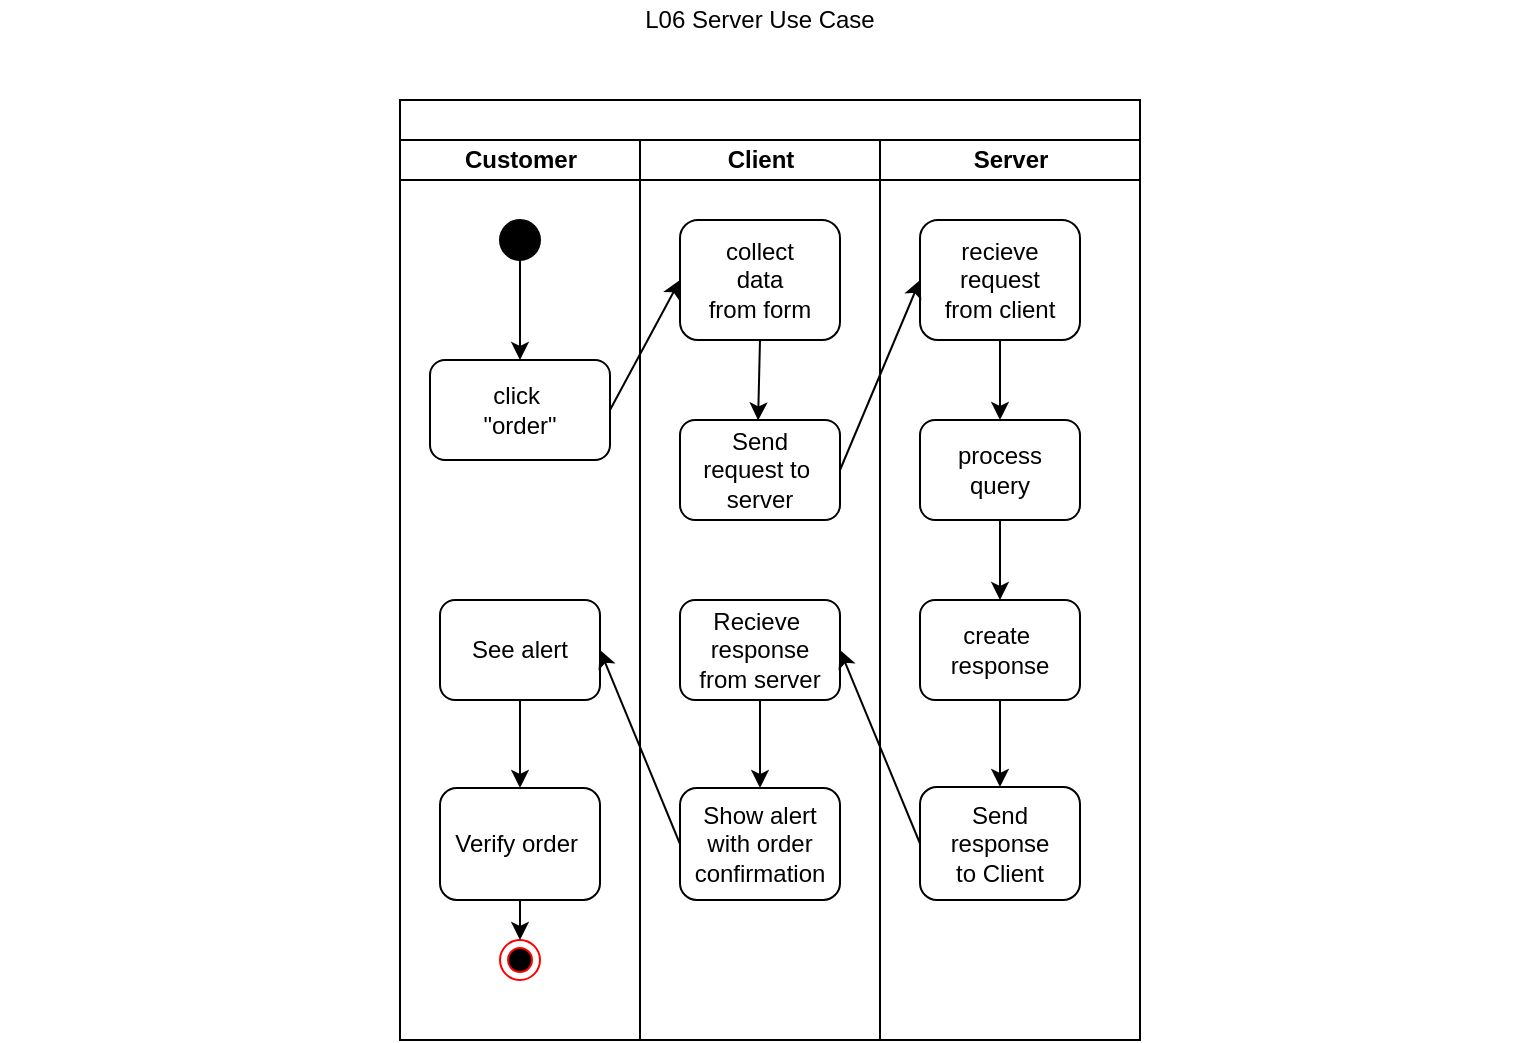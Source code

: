 <mxfile version="13.0.3" type="device"><diagram id="VRAH9WGWqPQanIjF7Equ" name="Page-1"><mxGraphModel dx="1851" dy="592" grid="1" gridSize="10" guides="1" tooltips="1" connect="1" arrows="1" fold="1" page="1" pageScale="1" pageWidth="827" pageHeight="1169" math="0" shadow="0"><root><mxCell id="0"/><mxCell id="1" parent="0"/><mxCell id="jhS93q3d-m111z2topYb-9" value="" style="swimlane;html=1;childLayout=stackLayout;resizeParent=1;resizeParentMax=0;startSize=20;" vertex="1" parent="1"><mxGeometry x="180" y="70" width="370" height="470" as="geometry"><mxRectangle x="180" y="70" width="50" height="40" as="alternateBounds"/></mxGeometry></mxCell><mxCell id="jhS93q3d-m111z2topYb-10" value="Customer" style="swimlane;html=1;startSize=20;" vertex="1" parent="jhS93q3d-m111z2topYb-9"><mxGeometry y="20" width="120" height="450" as="geometry"/></mxCell><mxCell id="jhS93q3d-m111z2topYb-35" value="" style="ellipse;html=1;shape=endState;fillColor=#000000;strokeColor=#ff0000;" vertex="1" parent="jhS93q3d-m111z2topYb-10"><mxGeometry x="50" y="400" width="20" height="20" as="geometry"/></mxCell><mxCell id="jhS93q3d-m111z2topYb-15" value="" style="ellipse;whiteSpace=wrap;html=1;aspect=fixed;fillColor=#000000;" vertex="1" parent="jhS93q3d-m111z2topYb-10"><mxGeometry x="50" y="40" width="20" height="20" as="geometry"/></mxCell><mxCell id="jhS93q3d-m111z2topYb-14" value="click&amp;nbsp;&lt;br&gt;&quot;order&quot;" style="rounded=1;whiteSpace=wrap;html=1;" vertex="1" parent="jhS93q3d-m111z2topYb-10"><mxGeometry x="15" y="110" width="90" height="50" as="geometry"/></mxCell><mxCell id="jhS93q3d-m111z2topYb-16" value="" style="endArrow=classic;html=1;exitX=0.5;exitY=1;exitDx=0;exitDy=0;entryX=0.5;entryY=0;entryDx=0;entryDy=0;" edge="1" parent="jhS93q3d-m111z2topYb-10" source="jhS93q3d-m111z2topYb-15" target="jhS93q3d-m111z2topYb-14"><mxGeometry width="50" height="50" relative="1" as="geometry"><mxPoint x="320" y="240" as="sourcePoint"/><mxPoint x="370" y="190" as="targetPoint"/></mxGeometry></mxCell><mxCell id="jhS93q3d-m111z2topYb-33" value="Verify order&amp;nbsp;" style="rounded=1;whiteSpace=wrap;html=1;fillColor=#FFFFFF;" vertex="1" parent="jhS93q3d-m111z2topYb-10"><mxGeometry x="20" y="324" width="80" height="56" as="geometry"/></mxCell><mxCell id="jhS93q3d-m111z2topYb-36" value="" style="endArrow=classic;html=1;exitX=0.5;exitY=1;exitDx=0;exitDy=0;entryX=0.5;entryY=0;entryDx=0;entryDy=0;" edge="1" parent="jhS93q3d-m111z2topYb-10" source="jhS93q3d-m111z2topYb-33" target="jhS93q3d-m111z2topYb-35"><mxGeometry width="50" height="50" relative="1" as="geometry"><mxPoint x="270" y="360" as="sourcePoint"/><mxPoint x="320" y="310" as="targetPoint"/></mxGeometry></mxCell><mxCell id="jhS93q3d-m111z2topYb-11" value="Client" style="swimlane;html=1;startSize=20;" vertex="1" parent="jhS93q3d-m111z2topYb-9"><mxGeometry x="120" y="20" width="120" height="450" as="geometry"/></mxCell><mxCell id="jhS93q3d-m111z2topYb-17" value="collect&lt;br&gt;data&lt;br&gt;from form" style="rounded=1;whiteSpace=wrap;html=1;fillColor=#FFFFFF;" vertex="1" parent="jhS93q3d-m111z2topYb-11"><mxGeometry x="20" y="40" width="80" height="60" as="geometry"/></mxCell><mxCell id="jhS93q3d-m111z2topYb-19" value="Send&lt;br&gt;request to&amp;nbsp;&lt;br&gt;server" style="rounded=1;whiteSpace=wrap;html=1;fillColor=#FFFFFF;" vertex="1" parent="jhS93q3d-m111z2topYb-11"><mxGeometry x="20" y="140" width="80" height="50" as="geometry"/></mxCell><mxCell id="jhS93q3d-m111z2topYb-20" value="" style="endArrow=classic;html=1;exitX=0.5;exitY=1;exitDx=0;exitDy=0;entryX=0.488;entryY=0.004;entryDx=0;entryDy=0;entryPerimeter=0;" edge="1" parent="jhS93q3d-m111z2topYb-11" source="jhS93q3d-m111z2topYb-17" target="jhS93q3d-m111z2topYb-19"><mxGeometry width="50" height="50" relative="1" as="geometry"><mxPoint x="200" y="240" as="sourcePoint"/><mxPoint x="250" y="190" as="targetPoint"/></mxGeometry></mxCell><mxCell id="jhS93q3d-m111z2topYb-29" value="Recieve&amp;nbsp;&lt;br&gt;response&lt;br&gt;from server" style="rounded=1;whiteSpace=wrap;html=1;fillColor=#FFFFFF;" vertex="1" parent="jhS93q3d-m111z2topYb-11"><mxGeometry x="20" y="230" width="80" height="50" as="geometry"/></mxCell><mxCell id="jhS93q3d-m111z2topYb-31" value="Show alert with order confirmation" style="rounded=1;whiteSpace=wrap;html=1;fillColor=#FFFFFF;" vertex="1" parent="jhS93q3d-m111z2topYb-11"><mxGeometry x="20" y="324" width="80" height="56" as="geometry"/></mxCell><mxCell id="jhS93q3d-m111z2topYb-40" value="" style="endArrow=classic;html=1;exitX=0.5;exitY=1;exitDx=0;exitDy=0;entryX=0.5;entryY=0;entryDx=0;entryDy=0;" edge="1" parent="jhS93q3d-m111z2topYb-11" source="jhS93q3d-m111z2topYb-29" target="jhS93q3d-m111z2topYb-31"><mxGeometry width="50" height="50" relative="1" as="geometry"><mxPoint x="380" y="350" as="sourcePoint"/><mxPoint x="430" y="300" as="targetPoint"/></mxGeometry></mxCell><mxCell id="jhS93q3d-m111z2topYb-12" value="Server" style="swimlane;html=1;startSize=20;" vertex="1" parent="jhS93q3d-m111z2topYb-9"><mxGeometry x="240" y="20" width="130" height="450" as="geometry"/></mxCell><mxCell id="jhS93q3d-m111z2topYb-21" value="recieve request&lt;br&gt;from client" style="rounded=1;whiteSpace=wrap;html=1;fillColor=#FFFFFF;" vertex="1" parent="jhS93q3d-m111z2topYb-12"><mxGeometry x="20" y="40" width="80" height="60" as="geometry"/></mxCell><mxCell id="jhS93q3d-m111z2topYb-23" value="process&lt;br&gt;query" style="rounded=1;whiteSpace=wrap;html=1;fillColor=#FFFFFF;" vertex="1" parent="jhS93q3d-m111z2topYb-12"><mxGeometry x="20" y="140" width="80" height="50" as="geometry"/></mxCell><mxCell id="jhS93q3d-m111z2topYb-24" value="" style="endArrow=classic;html=1;exitX=0.5;exitY=1;exitDx=0;exitDy=0;" edge="1" parent="jhS93q3d-m111z2topYb-12" source="jhS93q3d-m111z2topYb-21" target="jhS93q3d-m111z2topYb-23"><mxGeometry width="50" height="50" relative="1" as="geometry"><mxPoint x="220" y="200" as="sourcePoint"/><mxPoint x="270" y="150" as="targetPoint"/></mxGeometry></mxCell><mxCell id="jhS93q3d-m111z2topYb-25" value="create&amp;nbsp;&lt;br&gt;response" style="rounded=1;whiteSpace=wrap;html=1;fillColor=#FFFFFF;" vertex="1" parent="jhS93q3d-m111z2topYb-12"><mxGeometry x="20" y="230" width="80" height="50" as="geometry"/></mxCell><mxCell id="jhS93q3d-m111z2topYb-26" value="Send response&lt;br&gt;to Client" style="rounded=1;whiteSpace=wrap;html=1;fillColor=#FFFFFF;" vertex="1" parent="jhS93q3d-m111z2topYb-12"><mxGeometry x="20" y="323.5" width="80" height="56.5" as="geometry"/></mxCell><mxCell id="jhS93q3d-m111z2topYb-37" value="" style="endArrow=classic;html=1;exitX=0.5;exitY=1;exitDx=0;exitDy=0;entryX=0.5;entryY=0;entryDx=0;entryDy=0;" edge="1" parent="jhS93q3d-m111z2topYb-12" source="jhS93q3d-m111z2topYb-23" target="jhS93q3d-m111z2topYb-25"><mxGeometry width="50" height="50" relative="1" as="geometry"><mxPoint x="220" y="260" as="sourcePoint"/><mxPoint x="270" y="210" as="targetPoint"/></mxGeometry></mxCell><mxCell id="jhS93q3d-m111z2topYb-38" value="" style="endArrow=classic;html=1;exitX=0.5;exitY=1;exitDx=0;exitDy=0;entryX=0.5;entryY=0;entryDx=0;entryDy=0;" edge="1" parent="jhS93q3d-m111z2topYb-12" source="jhS93q3d-m111z2topYb-25" target="jhS93q3d-m111z2topYb-26"><mxGeometry width="50" height="50" relative="1" as="geometry"><mxPoint x="30" y="360" as="sourcePoint"/><mxPoint x="80" y="310" as="targetPoint"/></mxGeometry></mxCell><mxCell id="jhS93q3d-m111z2topYb-18" value="" style="endArrow=classic;html=1;exitX=1;exitY=0.5;exitDx=0;exitDy=0;entryX=0;entryY=0.5;entryDx=0;entryDy=0;" edge="1" parent="jhS93q3d-m111z2topYb-9" source="jhS93q3d-m111z2topYb-14" target="jhS93q3d-m111z2topYb-17"><mxGeometry width="50" height="50" relative="1" as="geometry"><mxPoint x="320" y="260" as="sourcePoint"/><mxPoint x="370" y="210" as="targetPoint"/></mxGeometry></mxCell><mxCell id="jhS93q3d-m111z2topYb-22" value="" style="endArrow=classic;html=1;exitX=1;exitY=0.5;exitDx=0;exitDy=0;entryX=0;entryY=0.5;entryDx=0;entryDy=0;" edge="1" parent="jhS93q3d-m111z2topYb-9" source="jhS93q3d-m111z2topYb-19" target="jhS93q3d-m111z2topYb-21"><mxGeometry width="50" height="50" relative="1" as="geometry"><mxPoint x="270" y="180" as="sourcePoint"/><mxPoint x="320" y="130" as="targetPoint"/></mxGeometry></mxCell><mxCell id="jhS93q3d-m111z2topYb-39" value="" style="endArrow=classic;html=1;exitX=0;exitY=0.5;exitDx=0;exitDy=0;entryX=1;entryY=0.5;entryDx=0;entryDy=0;" edge="1" parent="jhS93q3d-m111z2topYb-9" source="jhS93q3d-m111z2topYb-26" target="jhS93q3d-m111z2topYb-29"><mxGeometry width="50" height="50" relative="1" as="geometry"><mxPoint x="460" y="390" as="sourcePoint"/><mxPoint x="510" y="340" as="targetPoint"/></mxGeometry></mxCell><mxCell id="jhS93q3d-m111z2topYb-32" value="See alert" style="rounded=1;whiteSpace=wrap;html=1;fillColor=#FFFFFF;" vertex="1" parent="1"><mxGeometry x="200" y="320" width="80" height="50" as="geometry"/></mxCell><mxCell id="jhS93q3d-m111z2topYb-34" value="" style="endArrow=classic;html=1;entryX=0.5;entryY=0;entryDx=0;entryDy=0;exitX=0.5;exitY=1;exitDx=0;exitDy=0;" edge="1" parent="1" source="jhS93q3d-m111z2topYb-32" target="jhS93q3d-m111z2topYb-33"><mxGeometry width="50" height="50" relative="1" as="geometry"><mxPoint x="210" y="420" as="sourcePoint"/><mxPoint x="260" y="370" as="targetPoint"/></mxGeometry></mxCell><mxCell id="jhS93q3d-m111z2topYb-41" value="" style="endArrow=classic;html=1;exitX=0;exitY=0.5;exitDx=0;exitDy=0;entryX=1;entryY=0.5;entryDx=0;entryDy=0;" edge="1" parent="1" source="jhS93q3d-m111z2topYb-31" target="jhS93q3d-m111z2topYb-32"><mxGeometry width="50" height="50" relative="1" as="geometry"><mxPoint x="680" y="440" as="sourcePoint"/><mxPoint x="730" y="390" as="targetPoint"/></mxGeometry></mxCell><mxCell id="jhS93q3d-m111z2topYb-42" value="L06 Server Use Case" style="text;html=1;strokeColor=none;fillColor=none;align=center;verticalAlign=middle;whiteSpace=wrap;rounded=0;" vertex="1" parent="1"><mxGeometry x="-20" y="20" width="760" height="20" as="geometry"/></mxCell></root></mxGraphModel></diagram></mxfile>